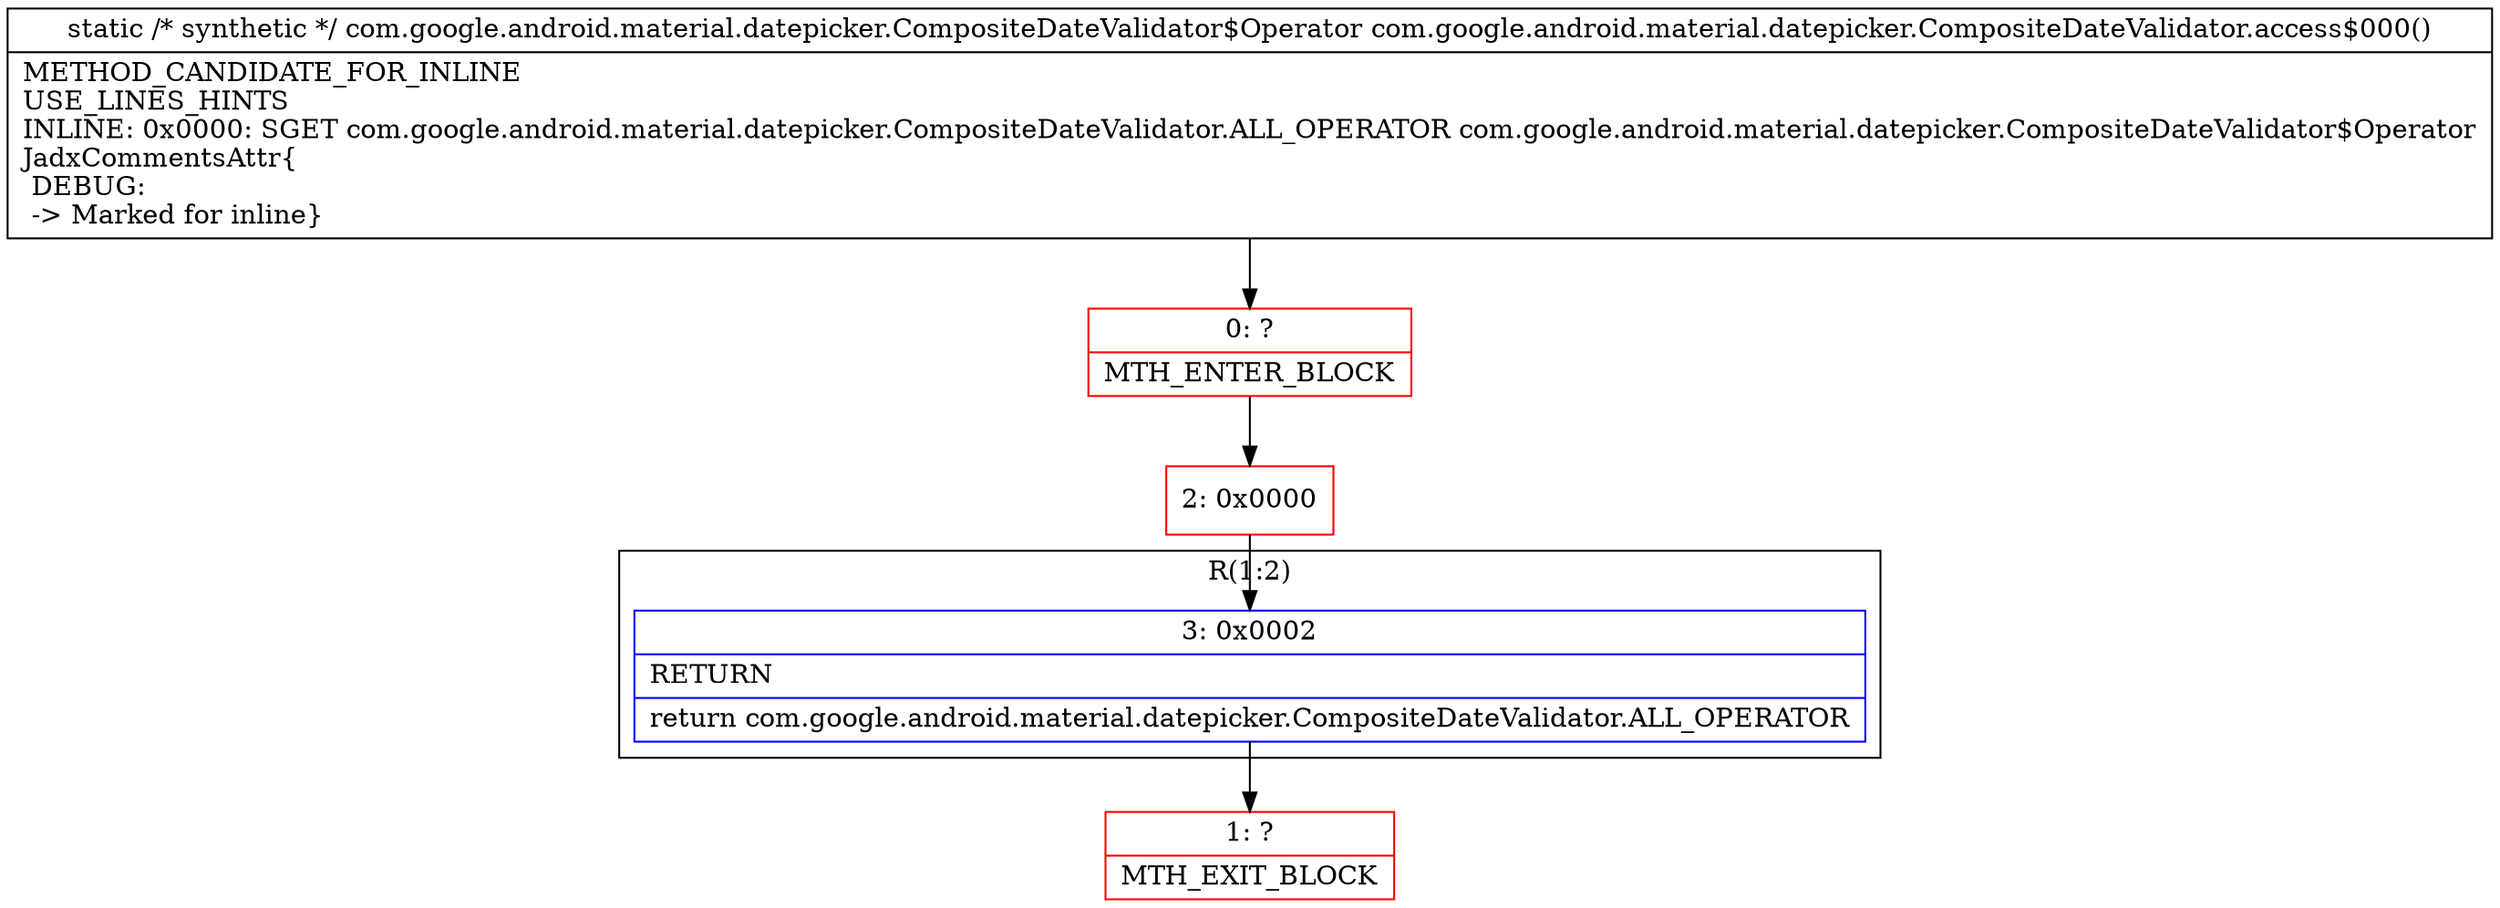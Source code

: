 digraph "CFG forcom.google.android.material.datepicker.CompositeDateValidator.access$000()Lcom\/google\/android\/material\/datepicker\/CompositeDateValidator$Operator;" {
subgraph cluster_Region_1026660391 {
label = "R(1:2)";
node [shape=record,color=blue];
Node_3 [shape=record,label="{3\:\ 0x0002|RETURN\l|return com.google.android.material.datepicker.CompositeDateValidator.ALL_OPERATOR\l}"];
}
Node_0 [shape=record,color=red,label="{0\:\ ?|MTH_ENTER_BLOCK\l}"];
Node_2 [shape=record,color=red,label="{2\:\ 0x0000}"];
Node_1 [shape=record,color=red,label="{1\:\ ?|MTH_EXIT_BLOCK\l}"];
MethodNode[shape=record,label="{static \/* synthetic *\/ com.google.android.material.datepicker.CompositeDateValidator$Operator com.google.android.material.datepicker.CompositeDateValidator.access$000()  | METHOD_CANDIDATE_FOR_INLINE\lUSE_LINES_HINTS\lINLINE: 0x0000: SGET   com.google.android.material.datepicker.CompositeDateValidator.ALL_OPERATOR com.google.android.material.datepicker.CompositeDateValidator$Operator\lJadxCommentsAttr\{\l DEBUG: \l \-\> Marked for inline\}\l}"];
MethodNode -> Node_0;Node_3 -> Node_1;
Node_0 -> Node_2;
Node_2 -> Node_3;
}


